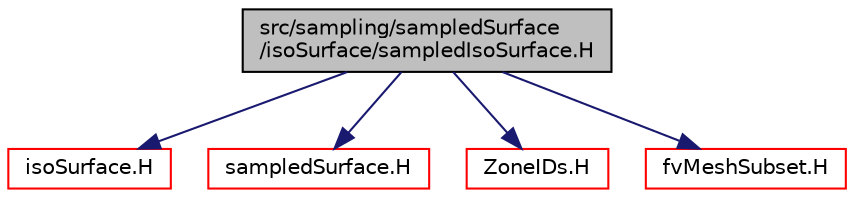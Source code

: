 digraph "src/sampling/sampledSurface/isoSurface/sampledIsoSurface.H"
{
  bgcolor="transparent";
  edge [fontname="Helvetica",fontsize="10",labelfontname="Helvetica",labelfontsize="10"];
  node [fontname="Helvetica",fontsize="10",shape=record];
  Node1 [label="src/sampling/sampledSurface\l/isoSurface/sampledIsoSurface.H",height=0.2,width=0.4,color="black", fillcolor="grey75", style="filled", fontcolor="black"];
  Node1 -> Node2 [color="midnightblue",fontsize="10",style="solid",fontname="Helvetica"];
  Node2 [label="isoSurface.H",height=0.2,width=0.4,color="red",URL="$a09909.html"];
  Node1 -> Node3 [color="midnightblue",fontsize="10",style="solid",fontname="Helvetica"];
  Node3 [label="sampledSurface.H",height=0.2,width=0.4,color="red",URL="$a09933.html"];
  Node1 -> Node4 [color="midnightblue",fontsize="10",style="solid",fontname="Helvetica"];
  Node4 [label="ZoneIDs.H",height=0.2,width=0.4,color="red",URL="$a08663.html"];
  Node1 -> Node5 [color="midnightblue",fontsize="10",style="solid",fontname="Helvetica"];
  Node5 [label="fvMeshSubset.H",height=0.2,width=0.4,color="red",URL="$a04924.html"];
}
